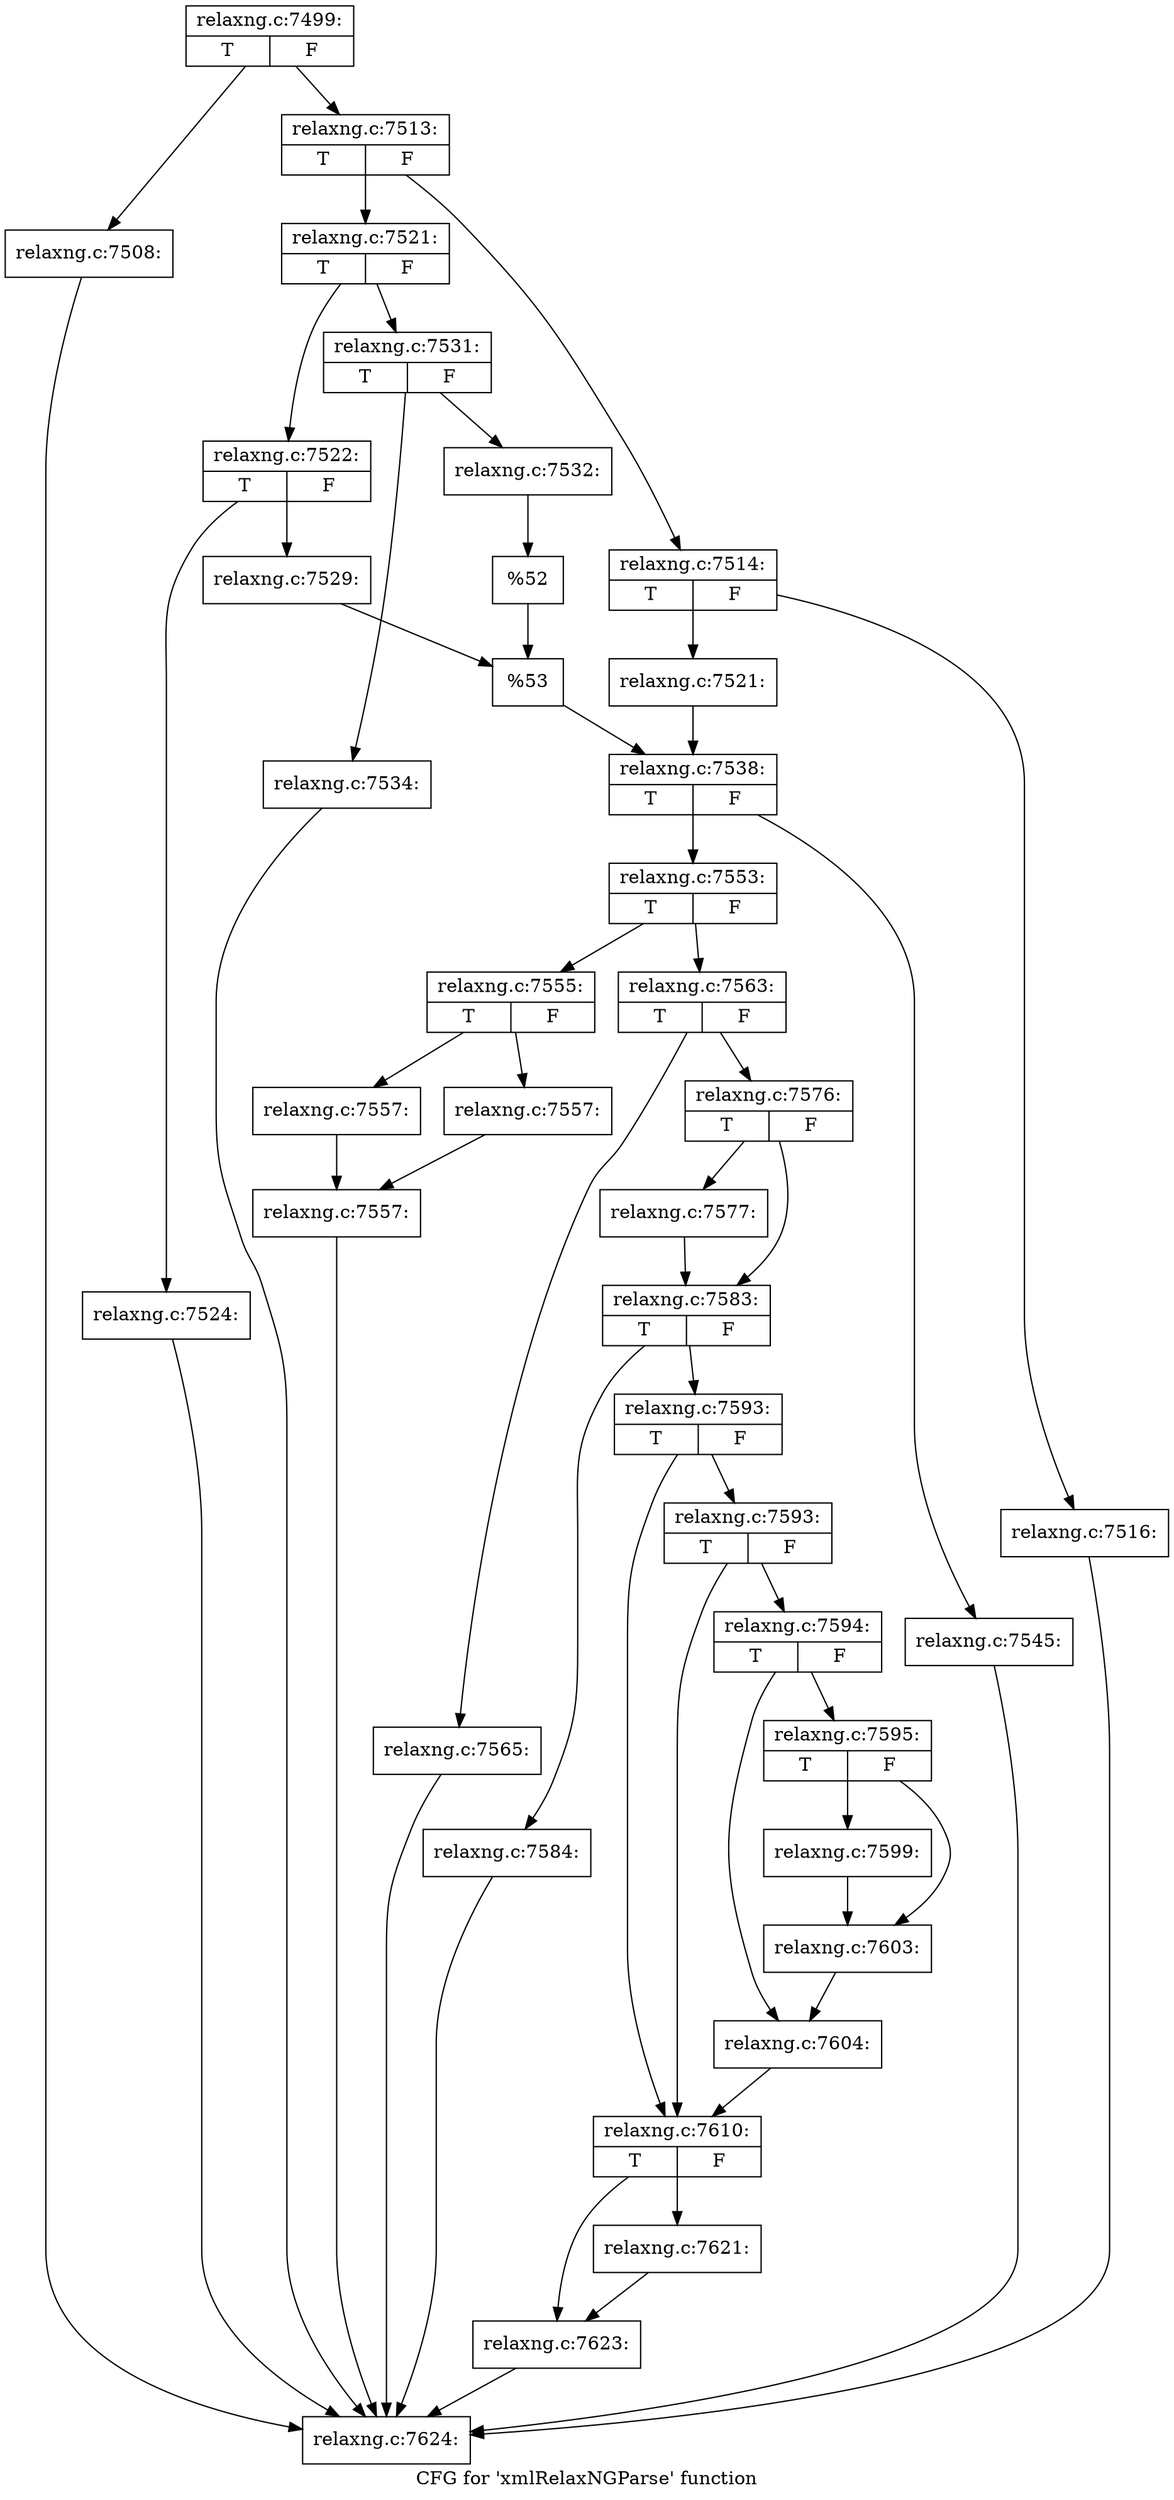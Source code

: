 digraph "CFG for 'xmlRelaxNGParse' function" {
	label="CFG for 'xmlRelaxNGParse' function";

	Node0x555e9c11e460 [shape=record,label="{relaxng.c:7499:|{<s0>T|<s1>F}}"];
	Node0x555e9c11e460 -> Node0x555e9c1513b0;
	Node0x555e9c11e460 -> Node0x555e9c151400;
	Node0x555e9c1513b0 [shape=record,label="{relaxng.c:7508:}"];
	Node0x555e9c1513b0 -> Node0x555e9c11f730;
	Node0x555e9c151400 [shape=record,label="{relaxng.c:7513:|{<s0>T|<s1>F}}"];
	Node0x555e9c151400 -> Node0x555e9c1517e0;
	Node0x555e9c151400 -> Node0x555e9c151880;
	Node0x555e9c1517e0 [shape=record,label="{relaxng.c:7514:|{<s0>T|<s1>F}}"];
	Node0x555e9c1517e0 -> Node0x555e9c152790;
	Node0x555e9c1517e0 -> Node0x555e9c1527e0;
	Node0x555e9c152790 [shape=record,label="{relaxng.c:7516:}"];
	Node0x555e9c152790 -> Node0x555e9c11f730;
	Node0x555e9c1527e0 [shape=record,label="{relaxng.c:7521:}"];
	Node0x555e9c1527e0 -> Node0x555e9c151830;
	Node0x555e9c151880 [shape=record,label="{relaxng.c:7521:|{<s0>T|<s1>F}}"];
	Node0x555e9c151880 -> Node0x555e9c1521c0;
	Node0x555e9c151880 -> Node0x555e9c156620;
	Node0x555e9c1521c0 [shape=record,label="{relaxng.c:7522:|{<s0>T|<s1>F}}"];
	Node0x555e9c1521c0 -> Node0x555e9c157350;
	Node0x555e9c1521c0 -> Node0x555e9c1573a0;
	Node0x555e9c157350 [shape=record,label="{relaxng.c:7524:}"];
	Node0x555e9c157350 -> Node0x555e9c11f730;
	Node0x555e9c1573a0 [shape=record,label="{relaxng.c:7529:}"];
	Node0x555e9c1573a0 -> Node0x555e9c1565d0;
	Node0x555e9c156620 [shape=record,label="{relaxng.c:7531:|{<s0>T|<s1>F}}"];
	Node0x555e9c156620 -> Node0x555e9c170fc0;
	Node0x555e9c156620 -> Node0x555e9c171060;
	Node0x555e9c170fc0 [shape=record,label="{relaxng.c:7532:}"];
	Node0x555e9c170fc0 -> Node0x555e9c171010;
	Node0x555e9c171060 [shape=record,label="{relaxng.c:7534:}"];
	Node0x555e9c171060 -> Node0x555e9c11f730;
	Node0x555e9c171010 [shape=record,label="{%52}"];
	Node0x555e9c171010 -> Node0x555e9c1565d0;
	Node0x555e9c1565d0 [shape=record,label="{%53}"];
	Node0x555e9c1565d0 -> Node0x555e9c151830;
	Node0x555e9c151830 [shape=record,label="{relaxng.c:7538:|{<s0>T|<s1>F}}"];
	Node0x555e9c151830 -> Node0x555e9c172970;
	Node0x555e9c151830 -> Node0x555e9c1729c0;
	Node0x555e9c172970 [shape=record,label="{relaxng.c:7545:}"];
	Node0x555e9c172970 -> Node0x555e9c11f730;
	Node0x555e9c1729c0 [shape=record,label="{relaxng.c:7553:|{<s0>T|<s1>F}}"];
	Node0x555e9c1729c0 -> Node0x555e9c173750;
	Node0x555e9c1729c0 -> Node0x555e9c1737a0;
	Node0x555e9c173750 [shape=record,label="{relaxng.c:7555:|{<s0>T|<s1>F}}"];
	Node0x555e9c173750 -> Node0x555e9c173e20;
	Node0x555e9c173750 -> Node0x555e9c173e70;
	Node0x555e9c173e20 [shape=record,label="{relaxng.c:7557:}"];
	Node0x555e9c173e20 -> Node0x555e9c173ec0;
	Node0x555e9c173e70 [shape=record,label="{relaxng.c:7557:}"];
	Node0x555e9c173e70 -> Node0x555e9c173ec0;
	Node0x555e9c173ec0 [shape=record,label="{relaxng.c:7557:}"];
	Node0x555e9c173ec0 -> Node0x555e9c11f730;
	Node0x555e9c1737a0 [shape=record,label="{relaxng.c:7563:|{<s0>T|<s1>F}}"];
	Node0x555e9c1737a0 -> Node0x555e9c175310;
	Node0x555e9c1737a0 -> Node0x555e9c175360;
	Node0x555e9c175310 [shape=record,label="{relaxng.c:7565:}"];
	Node0x555e9c175310 -> Node0x555e9c11f730;
	Node0x555e9c175360 [shape=record,label="{relaxng.c:7576:|{<s0>T|<s1>F}}"];
	Node0x555e9c175360 -> Node0x555e9c175c90;
	Node0x555e9c175360 -> Node0x555e9c175ce0;
	Node0x555e9c175c90 [shape=record,label="{relaxng.c:7577:}"];
	Node0x555e9c175c90 -> Node0x555e9c175ce0;
	Node0x555e9c175ce0 [shape=record,label="{relaxng.c:7583:|{<s0>T|<s1>F}}"];
	Node0x555e9c175ce0 -> Node0x555e9c1768b0;
	Node0x555e9c175ce0 -> Node0x555e9c176900;
	Node0x555e9c1768b0 [shape=record,label="{relaxng.c:7584:}"];
	Node0x555e9c1768b0 -> Node0x555e9c11f730;
	Node0x555e9c176900 [shape=record,label="{relaxng.c:7593:|{<s0>T|<s1>F}}"];
	Node0x555e9c176900 -> Node0x555e9c11c750;
	Node0x555e9c176900 -> Node0x555e9c11c700;
	Node0x555e9c11c750 [shape=record,label="{relaxng.c:7593:|{<s0>T|<s1>F}}"];
	Node0x555e9c11c750 -> Node0x555e9c11c6b0;
	Node0x555e9c11c750 -> Node0x555e9c11c700;
	Node0x555e9c11c6b0 [shape=record,label="{relaxng.c:7594:|{<s0>T|<s1>F}}"];
	Node0x555e9c11c6b0 -> Node0x555e9c11d140;
	Node0x555e9c11c6b0 -> Node0x555e9c11d190;
	Node0x555e9c11d140 [shape=record,label="{relaxng.c:7595:|{<s0>T|<s1>F}}"];
	Node0x555e9c11d140 -> Node0x555e9c17ae90;
	Node0x555e9c11d140 -> Node0x555e9c17aee0;
	Node0x555e9c17ae90 [shape=record,label="{relaxng.c:7599:}"];
	Node0x555e9c17ae90 -> Node0x555e9c17aee0;
	Node0x555e9c17aee0 [shape=record,label="{relaxng.c:7603:}"];
	Node0x555e9c17aee0 -> Node0x555e9c11d190;
	Node0x555e9c11d190 [shape=record,label="{relaxng.c:7604:}"];
	Node0x555e9c11d190 -> Node0x555e9c11c700;
	Node0x555e9c11c700 [shape=record,label="{relaxng.c:7610:|{<s0>T|<s1>F}}"];
	Node0x555e9c11c700 -> Node0x555e9c151e20;
	Node0x555e9c11c700 -> Node0x555e9c11de40;
	Node0x555e9c151e20 [shape=record,label="{relaxng.c:7621:}"];
	Node0x555e9c151e20 -> Node0x555e9c11de40;
	Node0x555e9c11de40 [shape=record,label="{relaxng.c:7623:}"];
	Node0x555e9c11de40 -> Node0x555e9c11f730;
	Node0x555e9c11f730 [shape=record,label="{relaxng.c:7624:}"];
}
